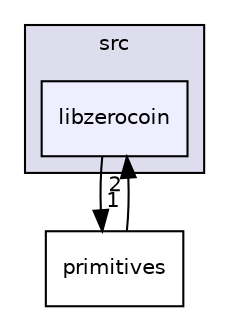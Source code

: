 digraph "src/libzerocoin" {
  compound=true
  node [ fontsize="10", fontname="Helvetica"];
  edge [ labelfontsize="10", labelfontname="Helvetica"];
  subgraph clusterdir_68267d1309a1af8e8297ef4c3efbcdba {
    graph [ bgcolor="#ddddee", pencolor="black", label="src" fontname="Helvetica", fontsize="10", URL="dir_68267d1309a1af8e8297ef4c3efbcdba.html"]
  dir_8325677d7f168dcba2b2eb5d853c27cf [shape=box, label="libzerocoin", style="filled", fillcolor="#eeeeff", pencolor="black", URL="dir_8325677d7f168dcba2b2eb5d853c27cf.html"];
  }
  dir_bbf56bce9985720f86fc476f3812db24 [shape=box label="primitives" URL="dir_bbf56bce9985720f86fc476f3812db24.html"];
  dir_8325677d7f168dcba2b2eb5d853c27cf->dir_bbf56bce9985720f86fc476f3812db24 [headlabel="1", labeldistance=1.5 headhref="dir_000003_000004.html"];
  dir_bbf56bce9985720f86fc476f3812db24->dir_8325677d7f168dcba2b2eb5d853c27cf [headlabel="2", labeldistance=1.5 headhref="dir_000004_000003.html"];
}
